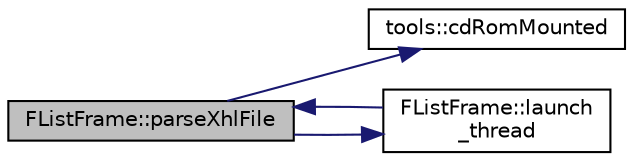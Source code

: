 digraph "FListFrame::parseXhlFile"
{
 // INTERACTIVE_SVG=YES
  edge [fontname="Helvetica",fontsize="10",labelfontname="Helvetica",labelfontsize="10"];
  node [fontname="Helvetica",fontsize="10",shape=record];
  rankdir="LR";
  Node334 [label="FListFrame::parseXhlFile",height=0.2,width=0.4,color="black", fillcolor="grey75", style="filled", fontcolor="black"];
  Node334 -> Node335 [color="midnightblue",fontsize="10",style="solid",fontname="Helvetica"];
  Node335 [label="tools::cdRomMounted",height=0.2,width=0.4,color="black", fillcolor="white", style="filled",URL="$classtools.html#a0aa994303a938a76300767d2251b9f85",tooltip="Détecte si un disque optique est monté. "];
  Node334 -> Node336 [color="midnightblue",fontsize="10",style="solid",fontname="Helvetica"];
  Node336 [label="FListFrame::launch\l_thread",height=0.2,width=0.4,color="black", fillcolor="white", style="filled",URL="$class_f_list_frame.html#a22a50157e8c6d287c2b2c08d2b7deee9"];
  Node336 -> Node334 [color="midnightblue",fontsize="10",style="solid",fontname="Helvetica"];
}
